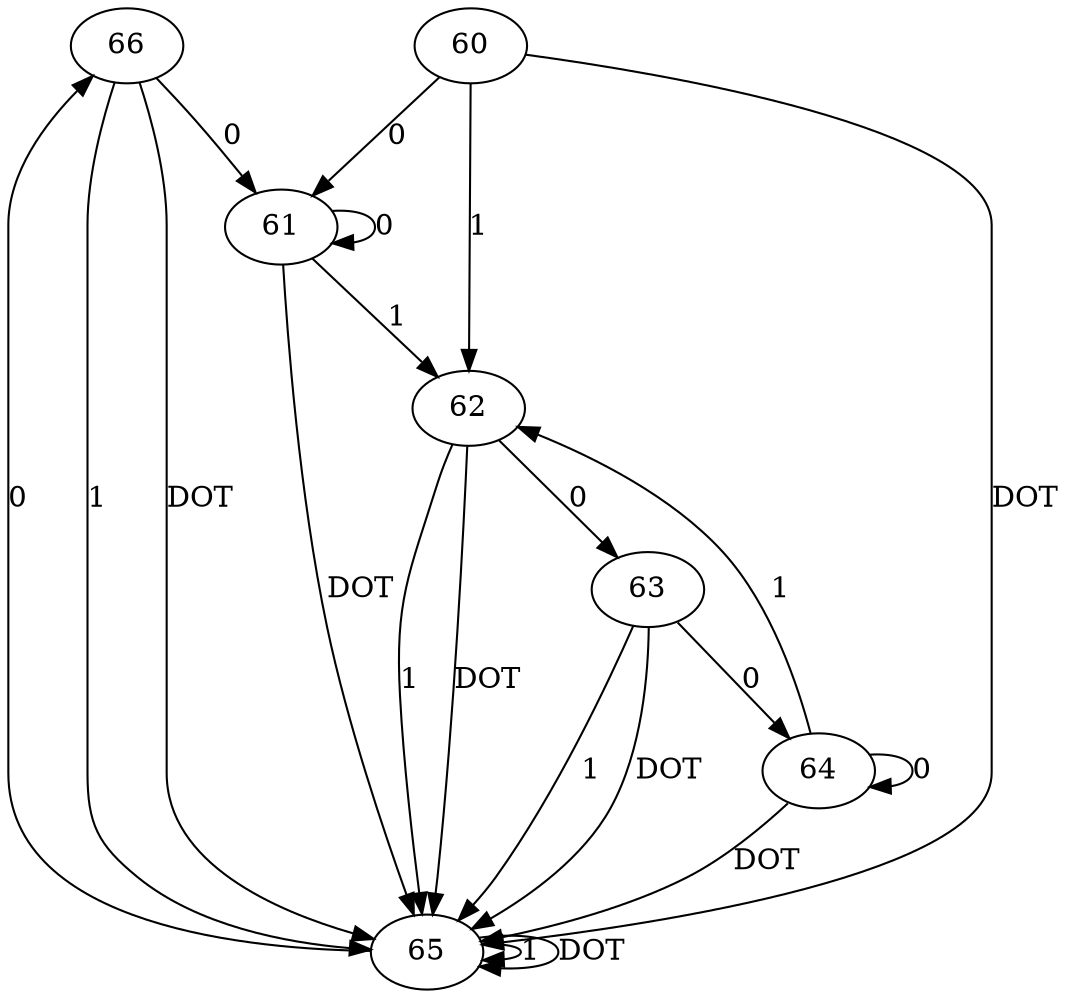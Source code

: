 digraph nfa{
66 -> 61 [label="0"];
66 -> 65 [label="1"];
66 -> 65 [label="DOT"];
65 -> 66 [label="0"];
65 -> 65 [label="1"];
65 -> 65 [label="DOT"];
64 -> 64 [label="0"];
64 -> 62 [label="1"];
64 -> 65 [label="DOT"];
63 -> 64 [label="0"];
63 -> 65 [label="1"];
63 -> 65 [label="DOT"];
62 -> 63 [label="0"];
62 -> 65 [label="1"];
62 -> 65 [label="DOT"];
61 -> 61 [label="0"];
61 -> 62 [label="1"];
61 -> 65 [label="DOT"];
60 -> 61 [label="0"];
60 -> 62 [label="1"];
60 -> 65 [label="DOT"];
}